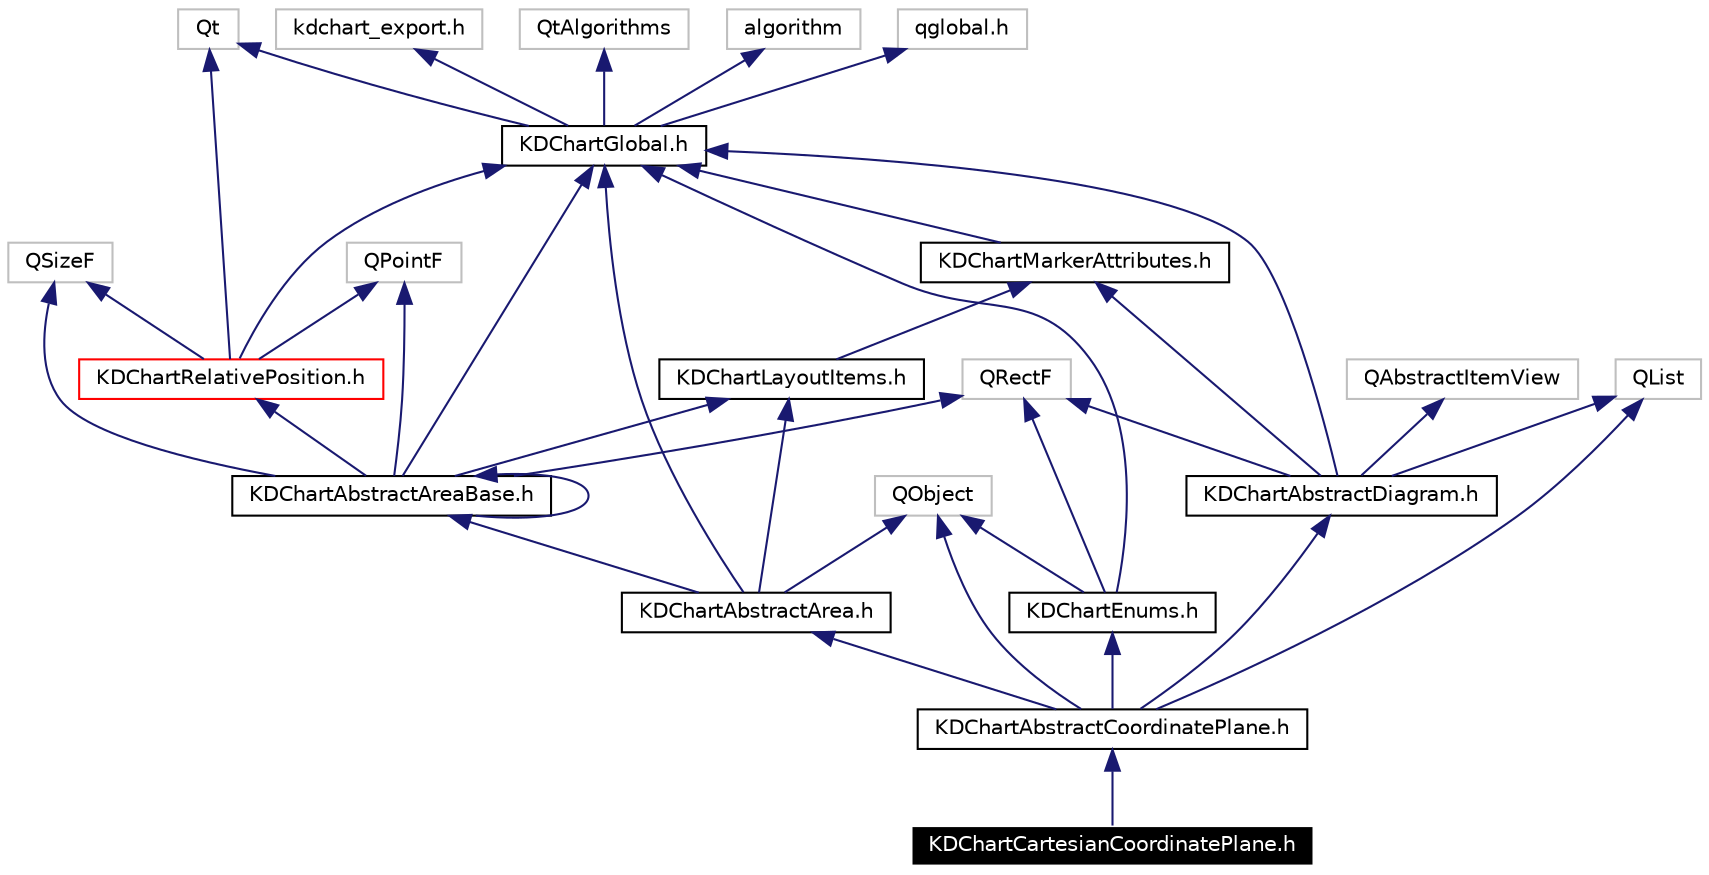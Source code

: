 digraph G
{
  edge [fontname="Helvetica",fontsize=10,labelfontname="Helvetica",labelfontsize=10];
  node [fontname="Helvetica",fontsize=10,shape=record];
  Node1240 [label="KDChartCartesianCoordinatePlane.h",height=0.2,width=0.4,color="white", fillcolor="black", style="filled" fontcolor="white"];
  Node1241 -> Node1240 [dir=back,color="midnightblue",fontsize=10,style="solid",fontname="Helvetica"];
  Node1241 [label="KDChartAbstractCoordinatePlane.h",height=0.2,width=0.4,color="black",URL="$_k_d_chart_abstract_coordinate_plane_8h.html"];
  Node1242 -> Node1241 [dir=back,color="midnightblue",fontsize=10,style="solid",fontname="Helvetica"];
  Node1242 [label="QObject",height=0.2,width=0.4,color="grey75"];
  Node1243 -> Node1241 [dir=back,color="midnightblue",fontsize=10,style="solid",fontname="Helvetica"];
  Node1243 [label="QList",height=0.2,width=0.4,color="grey75"];
  Node1244 -> Node1241 [dir=back,color="midnightblue",fontsize=10,style="solid",fontname="Helvetica"];
  Node1244 [label="KDChartAbstractArea.h",height=0.2,width=0.4,color="black",URL="$_k_d_chart_abstract_area_8h.html"];
  Node1242 -> Node1244 [dir=back,color="midnightblue",fontsize=10,style="solid",fontname="Helvetica"];
  Node1245 -> Node1244 [dir=back,color="midnightblue",fontsize=10,style="solid",fontname="Helvetica"];
  Node1245 [label="KDChartGlobal.h",height=0.2,width=0.4,color="black",URL="$_k_d_chart_global_8h.html"];
  Node1246 -> Node1245 [dir=back,color="midnightblue",fontsize=10,style="solid",fontname="Helvetica"];
  Node1246 [label="qglobal.h",height=0.2,width=0.4,color="grey75"];
  Node1247 -> Node1245 [dir=back,color="midnightblue",fontsize=10,style="solid",fontname="Helvetica"];
  Node1247 [label="kdchart_export.h",height=0.2,width=0.4,color="grey75"];
  Node1248 -> Node1245 [dir=back,color="midnightblue",fontsize=10,style="solid",fontname="Helvetica"];
  Node1248 [label="QtAlgorithms",height=0.2,width=0.4,color="grey75"];
  Node1249 -> Node1245 [dir=back,color="midnightblue",fontsize=10,style="solid",fontname="Helvetica"];
  Node1249 [label="algorithm",height=0.2,width=0.4,color="grey75"];
  Node1250 -> Node1245 [dir=back,color="midnightblue",fontsize=10,style="solid",fontname="Helvetica"];
  Node1250 [label="Qt",height=0.2,width=0.4,color="grey75"];
  Node1251 -> Node1244 [dir=back,color="midnightblue",fontsize=10,style="solid",fontname="Helvetica"];
  Node1251 [label="KDChartAbstractAreaBase.h",height=0.2,width=0.4,color="black",URL="$_k_d_chart_abstract_area_base_8h.html"];
  Node1252 -> Node1251 [dir=back,color="midnightblue",fontsize=10,style="solid",fontname="Helvetica"];
  Node1252 [label="QPointF",height=0.2,width=0.4,color="grey75"];
  Node1253 -> Node1251 [dir=back,color="midnightblue",fontsize=10,style="solid",fontname="Helvetica"];
  Node1253 [label="QSizeF",height=0.2,width=0.4,color="grey75"];
  Node1254 -> Node1251 [dir=back,color="midnightblue",fontsize=10,style="solid",fontname="Helvetica"];
  Node1254 [label="QRectF",height=0.2,width=0.4,color="grey75"];
  Node1245 -> Node1251 [dir=back,color="midnightblue",fontsize=10,style="solid",fontname="Helvetica"];
  Node1255 -> Node1251 [dir=back,color="midnightblue",fontsize=10,style="solid",fontname="Helvetica"];
  Node1255 [label="KDChartLayoutItems.h",height=0.2,width=0.4,color="black",URL="$_k_d_chart_layout_items_8h.html"];
  Node1269 -> Node1255 [dir=back,color="midnightblue",fontsize=10,style="solid",fontname="Helvetica"];
  Node1269 [label="KDChartMarkerAttributes.h",height=0.2,width=0.4,color="black",URL="$_k_d_chart_marker_attributes_8h.html"];
  Node1245 -> Node1269 [dir=back,color="midnightblue",fontsize=10,style="solid",fontname="Helvetica"];
  Node1270 -> Node1251 [dir=back,color="midnightblue",fontsize=10,style="solid",fontname="Helvetica"];
  Node1270 [label="KDChartRelativePosition.h",height=0.2,width=0.4,color="red",URL="$_k_d_chart_relative_position_8h.html"];
  Node1250 -> Node1270 [dir=back,color="midnightblue",fontsize=10,style="solid",fontname="Helvetica"];
  Node1252 -> Node1270 [dir=back,color="midnightblue",fontsize=10,style="solid",fontname="Helvetica"];
  Node1253 -> Node1270 [dir=back,color="midnightblue",fontsize=10,style="solid",fontname="Helvetica"];
  Node1245 -> Node1270 [dir=back,color="midnightblue",fontsize=10,style="solid",fontname="Helvetica"];
  Node1251 -> Node1251 [dir=back,color="midnightblue",fontsize=10,style="solid",fontname="Helvetica"];
  Node1255 -> Node1244 [dir=back,color="midnightblue",fontsize=10,style="solid",fontname="Helvetica"];
  Node1271 -> Node1241 [dir=back,color="midnightblue",fontsize=10,style="solid",fontname="Helvetica"];
  Node1271 [label="KDChartAbstractDiagram.h",height=0.2,width=0.4,color="black",URL="$_k_d_chart_abstract_diagram_8h.html"];
  Node1243 -> Node1271 [dir=back,color="midnightblue",fontsize=10,style="solid",fontname="Helvetica"];
  Node1254 -> Node1271 [dir=back,color="midnightblue",fontsize=10,style="solid",fontname="Helvetica"];
  Node1272 -> Node1271 [dir=back,color="midnightblue",fontsize=10,style="solid",fontname="Helvetica"];
  Node1272 [label="QAbstractItemView",height=0.2,width=0.4,color="grey75"];
  Node1245 -> Node1271 [dir=back,color="midnightblue",fontsize=10,style="solid",fontname="Helvetica"];
  Node1269 -> Node1271 [dir=back,color="midnightblue",fontsize=10,style="solid",fontname="Helvetica"];
  Node1267 -> Node1241 [dir=back,color="midnightblue",fontsize=10,style="solid",fontname="Helvetica"];
  Node1267 [label="KDChartEnums.h",height=0.2,width=0.4,color="black",URL="$_k_d_chart_enums_8h.html"];
  Node1245 -> Node1267 [dir=back,color="midnightblue",fontsize=10,style="solid",fontname="Helvetica"];
  Node1254 -> Node1267 [dir=back,color="midnightblue",fontsize=10,style="solid",fontname="Helvetica"];
  Node1242 -> Node1267 [dir=back,color="midnightblue",fontsize=10,style="solid",fontname="Helvetica"];
}
